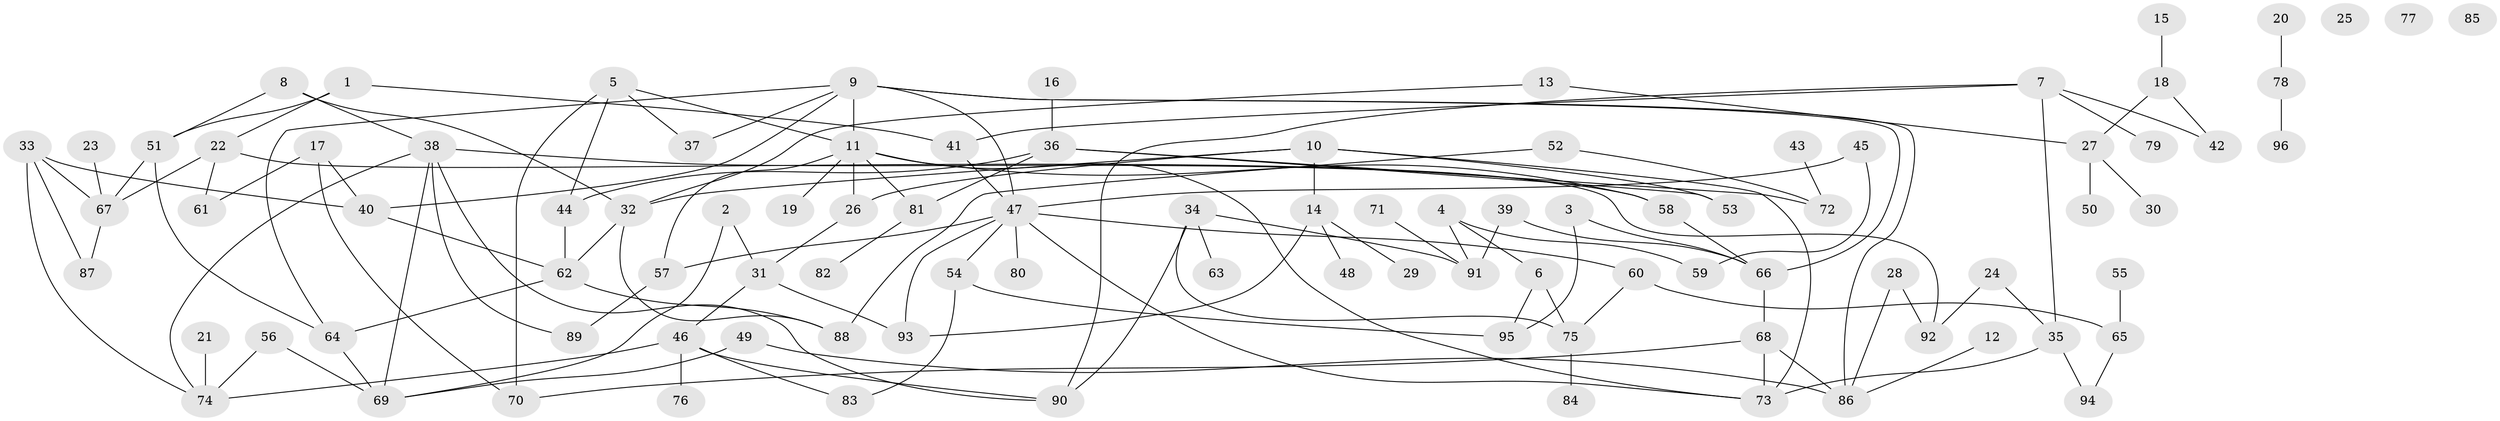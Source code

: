 // Generated by graph-tools (version 1.1) at 2025/00/03/09/25 03:00:49]
// undirected, 96 vertices, 137 edges
graph export_dot {
graph [start="1"]
  node [color=gray90,style=filled];
  1;
  2;
  3;
  4;
  5;
  6;
  7;
  8;
  9;
  10;
  11;
  12;
  13;
  14;
  15;
  16;
  17;
  18;
  19;
  20;
  21;
  22;
  23;
  24;
  25;
  26;
  27;
  28;
  29;
  30;
  31;
  32;
  33;
  34;
  35;
  36;
  37;
  38;
  39;
  40;
  41;
  42;
  43;
  44;
  45;
  46;
  47;
  48;
  49;
  50;
  51;
  52;
  53;
  54;
  55;
  56;
  57;
  58;
  59;
  60;
  61;
  62;
  63;
  64;
  65;
  66;
  67;
  68;
  69;
  70;
  71;
  72;
  73;
  74;
  75;
  76;
  77;
  78;
  79;
  80;
  81;
  82;
  83;
  84;
  85;
  86;
  87;
  88;
  89;
  90;
  91;
  92;
  93;
  94;
  95;
  96;
  1 -- 22;
  1 -- 41;
  1 -- 51;
  2 -- 31;
  2 -- 69;
  3 -- 66;
  3 -- 95;
  4 -- 6;
  4 -- 59;
  4 -- 91;
  5 -- 11;
  5 -- 37;
  5 -- 44;
  5 -- 70;
  6 -- 75;
  6 -- 95;
  7 -- 35;
  7 -- 41;
  7 -- 42;
  7 -- 79;
  7 -- 90;
  8 -- 32;
  8 -- 38;
  8 -- 51;
  9 -- 11;
  9 -- 37;
  9 -- 40;
  9 -- 47;
  9 -- 64;
  9 -- 66;
  9 -- 86;
  10 -- 14;
  10 -- 26;
  10 -- 32;
  10 -- 53;
  10 -- 73;
  11 -- 19;
  11 -- 26;
  11 -- 57;
  11 -- 58;
  11 -- 73;
  11 -- 81;
  12 -- 86;
  13 -- 27;
  13 -- 32;
  14 -- 29;
  14 -- 48;
  14 -- 93;
  15 -- 18;
  16 -- 36;
  17 -- 40;
  17 -- 61;
  17 -- 70;
  18 -- 27;
  18 -- 42;
  20 -- 78;
  21 -- 74;
  22 -- 61;
  22 -- 67;
  22 -- 92;
  23 -- 67;
  24 -- 35;
  24 -- 92;
  26 -- 31;
  27 -- 30;
  27 -- 50;
  28 -- 86;
  28 -- 92;
  31 -- 46;
  31 -- 93;
  32 -- 62;
  32 -- 88;
  33 -- 40;
  33 -- 67;
  33 -- 74;
  33 -- 87;
  34 -- 63;
  34 -- 75;
  34 -- 90;
  34 -- 91;
  35 -- 73;
  35 -- 94;
  36 -- 44;
  36 -- 53;
  36 -- 72;
  36 -- 81;
  38 -- 58;
  38 -- 69;
  38 -- 74;
  38 -- 89;
  38 -- 90;
  39 -- 66;
  39 -- 91;
  40 -- 62;
  41 -- 47;
  43 -- 72;
  44 -- 62;
  45 -- 47;
  45 -- 59;
  46 -- 74;
  46 -- 76;
  46 -- 83;
  46 -- 90;
  47 -- 54;
  47 -- 57;
  47 -- 60;
  47 -- 73;
  47 -- 80;
  47 -- 93;
  49 -- 69;
  49 -- 86;
  51 -- 64;
  51 -- 67;
  52 -- 72;
  52 -- 88;
  54 -- 83;
  54 -- 95;
  55 -- 65;
  56 -- 69;
  56 -- 74;
  57 -- 89;
  58 -- 66;
  60 -- 65;
  60 -- 75;
  62 -- 64;
  62 -- 88;
  64 -- 69;
  65 -- 94;
  66 -- 68;
  67 -- 87;
  68 -- 70;
  68 -- 73;
  68 -- 86;
  71 -- 91;
  75 -- 84;
  78 -- 96;
  81 -- 82;
}
